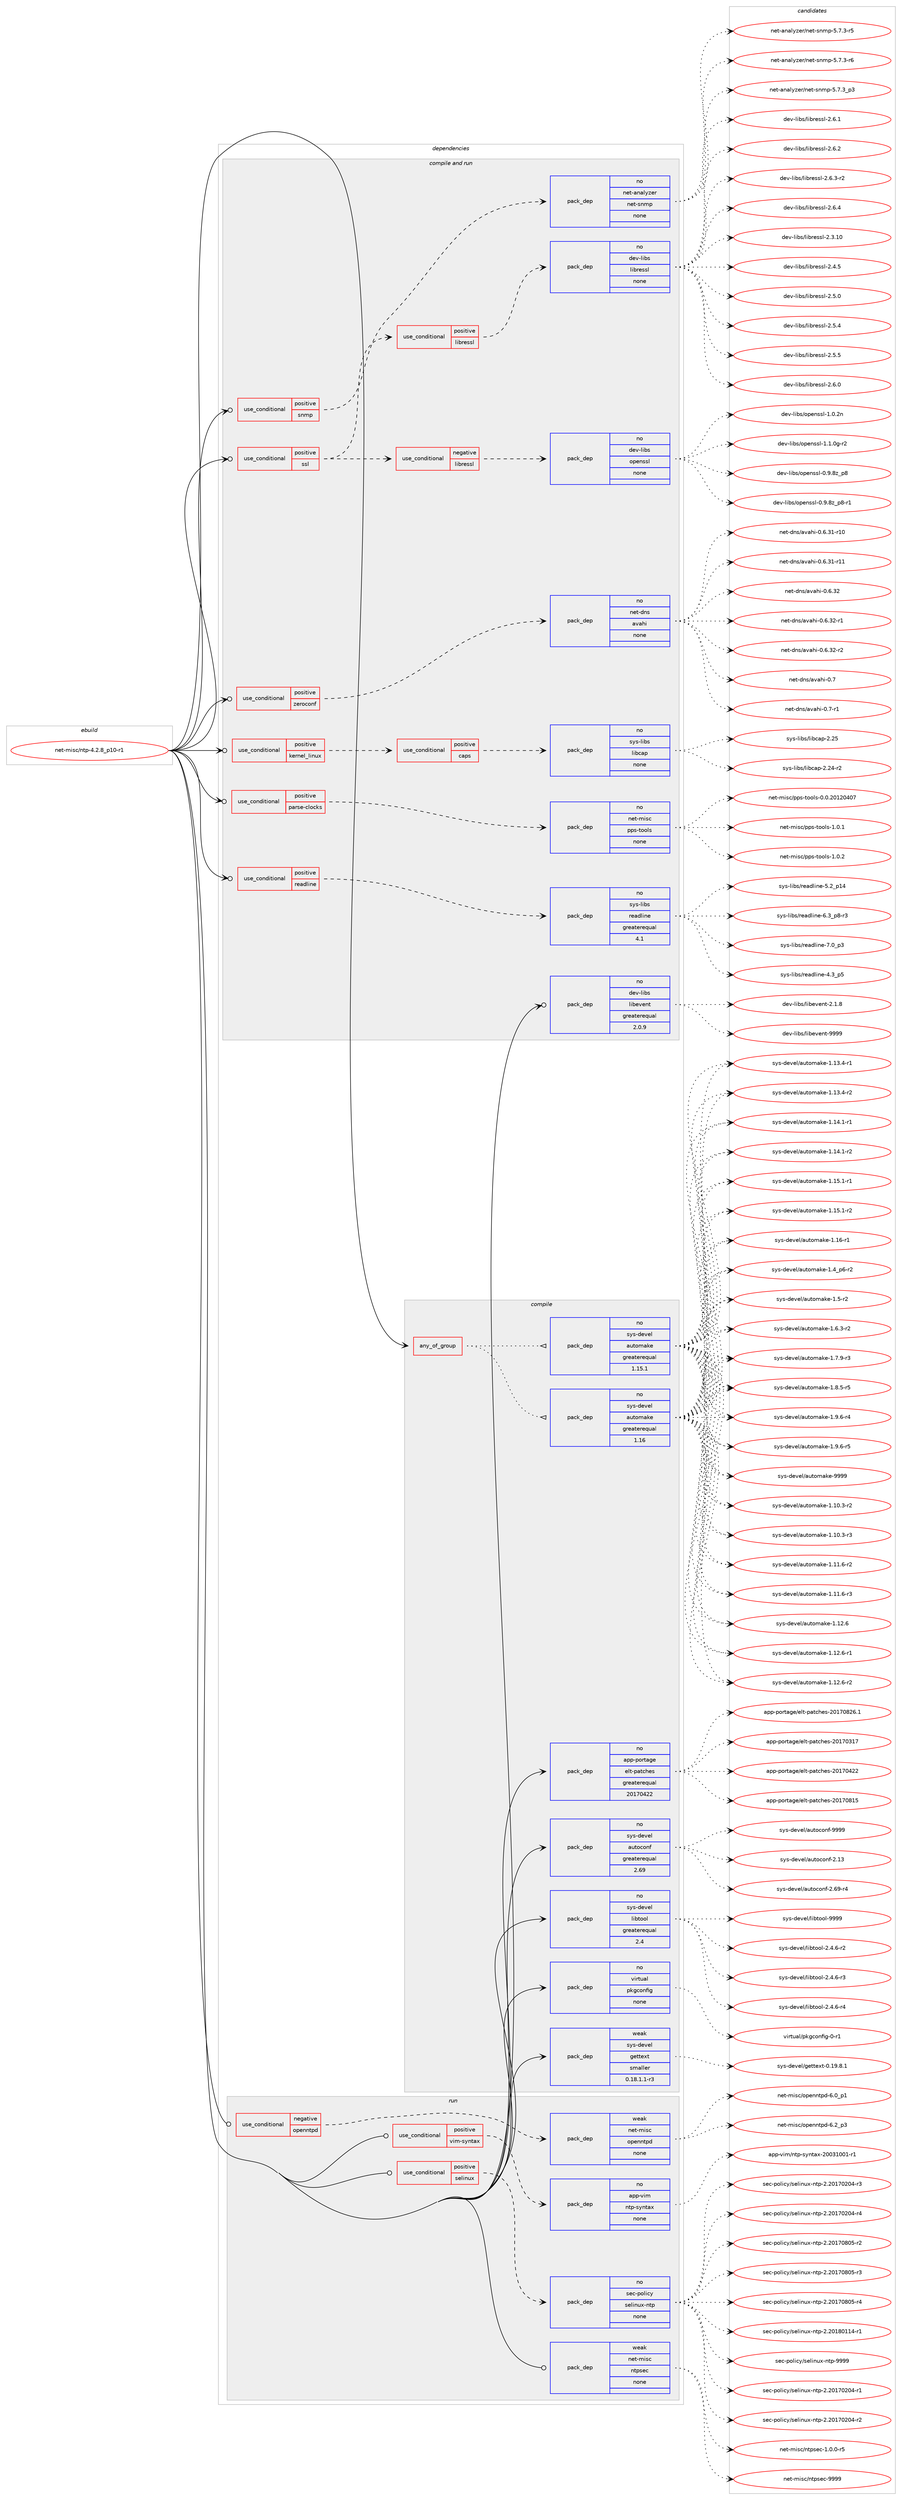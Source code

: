 digraph prolog {

# *************
# Graph options
# *************

newrank=true;
concentrate=true;
compound=true;
graph [rankdir=LR,fontname=Helvetica,fontsize=10,ranksep=1.5];#, ranksep=2.5, nodesep=0.2];
edge  [arrowhead=vee];
node  [fontname=Helvetica,fontsize=10];

# **********
# The ebuild
# **********

subgraph cluster_leftcol {
color=gray;
rank=same;
label=<<i>ebuild</i>>;
id [label="net-misc/ntp-4.2.8_p10-r1", color=red, width=4, href="../net-misc/ntp-4.2.8_p10-r1.svg"];
}

# ****************
# The dependencies
# ****************

subgraph cluster_midcol {
color=gray;
label=<<i>dependencies</i>>;
subgraph cluster_compile {
fillcolor="#eeeeee";
style=filled;
label=<<i>compile</i>>;
subgraph any6 {
dependency428 [label=<<TABLE BORDER="0" CELLBORDER="1" CELLSPACING="0" CELLPADDING="4"><TR><TD CELLPADDING="10">any_of_group</TD></TR></TABLE>>, shape=none, color=red];subgraph pack303 {
dependency429 [label=<<TABLE BORDER="0" CELLBORDER="1" CELLSPACING="0" CELLPADDING="4" WIDTH="220"><TR><TD ROWSPAN="6" CELLPADDING="30">pack_dep</TD></TR><TR><TD WIDTH="110">no</TD></TR><TR><TD>sys-devel</TD></TR><TR><TD>automake</TD></TR><TR><TD>greaterequal</TD></TR><TR><TD>1.16</TD></TR></TABLE>>, shape=none, color=blue];
}
dependency428:e -> dependency429:w [weight=20,style="dotted",arrowhead="oinv"];
subgraph pack304 {
dependency430 [label=<<TABLE BORDER="0" CELLBORDER="1" CELLSPACING="0" CELLPADDING="4" WIDTH="220"><TR><TD ROWSPAN="6" CELLPADDING="30">pack_dep</TD></TR><TR><TD WIDTH="110">no</TD></TR><TR><TD>sys-devel</TD></TR><TR><TD>automake</TD></TR><TR><TD>greaterequal</TD></TR><TR><TD>1.15.1</TD></TR></TABLE>>, shape=none, color=blue];
}
dependency428:e -> dependency430:w [weight=20,style="dotted",arrowhead="oinv"];
}
id:e -> dependency428:w [weight=20,style="solid",arrowhead="vee"];
subgraph pack305 {
dependency431 [label=<<TABLE BORDER="0" CELLBORDER="1" CELLSPACING="0" CELLPADDING="4" WIDTH="220"><TR><TD ROWSPAN="6" CELLPADDING="30">pack_dep</TD></TR><TR><TD WIDTH="110">no</TD></TR><TR><TD>app-portage</TD></TR><TR><TD>elt-patches</TD></TR><TR><TD>greaterequal</TD></TR><TR><TD>20170422</TD></TR></TABLE>>, shape=none, color=blue];
}
id:e -> dependency431:w [weight=20,style="solid",arrowhead="vee"];
subgraph pack306 {
dependency432 [label=<<TABLE BORDER="0" CELLBORDER="1" CELLSPACING="0" CELLPADDING="4" WIDTH="220"><TR><TD ROWSPAN="6" CELLPADDING="30">pack_dep</TD></TR><TR><TD WIDTH="110">no</TD></TR><TR><TD>sys-devel</TD></TR><TR><TD>autoconf</TD></TR><TR><TD>greaterequal</TD></TR><TR><TD>2.69</TD></TR></TABLE>>, shape=none, color=blue];
}
id:e -> dependency432:w [weight=20,style="solid",arrowhead="vee"];
subgraph pack307 {
dependency433 [label=<<TABLE BORDER="0" CELLBORDER="1" CELLSPACING="0" CELLPADDING="4" WIDTH="220"><TR><TD ROWSPAN="6" CELLPADDING="30">pack_dep</TD></TR><TR><TD WIDTH="110">no</TD></TR><TR><TD>sys-devel</TD></TR><TR><TD>libtool</TD></TR><TR><TD>greaterequal</TD></TR><TR><TD>2.4</TD></TR></TABLE>>, shape=none, color=blue];
}
id:e -> dependency433:w [weight=20,style="solid",arrowhead="vee"];
subgraph pack308 {
dependency434 [label=<<TABLE BORDER="0" CELLBORDER="1" CELLSPACING="0" CELLPADDING="4" WIDTH="220"><TR><TD ROWSPAN="6" CELLPADDING="30">pack_dep</TD></TR><TR><TD WIDTH="110">no</TD></TR><TR><TD>virtual</TD></TR><TR><TD>pkgconfig</TD></TR><TR><TD>none</TD></TR><TR><TD></TD></TR></TABLE>>, shape=none, color=blue];
}
id:e -> dependency434:w [weight=20,style="solid",arrowhead="vee"];
subgraph pack309 {
dependency435 [label=<<TABLE BORDER="0" CELLBORDER="1" CELLSPACING="0" CELLPADDING="4" WIDTH="220"><TR><TD ROWSPAN="6" CELLPADDING="30">pack_dep</TD></TR><TR><TD WIDTH="110">weak</TD></TR><TR><TD>sys-devel</TD></TR><TR><TD>gettext</TD></TR><TR><TD>smaller</TD></TR><TR><TD>0.18.1.1-r3</TD></TR></TABLE>>, shape=none, color=blue];
}
id:e -> dependency435:w [weight=20,style="solid",arrowhead="vee"];
}
subgraph cluster_compileandrun {
fillcolor="#eeeeee";
style=filled;
label=<<i>compile and run</i>>;
subgraph cond121 {
dependency436 [label=<<TABLE BORDER="0" CELLBORDER="1" CELLSPACING="0" CELLPADDING="4"><TR><TD ROWSPAN="3" CELLPADDING="10">use_conditional</TD></TR><TR><TD>positive</TD></TR><TR><TD>kernel_linux</TD></TR></TABLE>>, shape=none, color=red];
subgraph cond122 {
dependency437 [label=<<TABLE BORDER="0" CELLBORDER="1" CELLSPACING="0" CELLPADDING="4"><TR><TD ROWSPAN="3" CELLPADDING="10">use_conditional</TD></TR><TR><TD>positive</TD></TR><TR><TD>caps</TD></TR></TABLE>>, shape=none, color=red];
subgraph pack310 {
dependency438 [label=<<TABLE BORDER="0" CELLBORDER="1" CELLSPACING="0" CELLPADDING="4" WIDTH="220"><TR><TD ROWSPAN="6" CELLPADDING="30">pack_dep</TD></TR><TR><TD WIDTH="110">no</TD></TR><TR><TD>sys-libs</TD></TR><TR><TD>libcap</TD></TR><TR><TD>none</TD></TR><TR><TD></TD></TR></TABLE>>, shape=none, color=blue];
}
dependency437:e -> dependency438:w [weight=20,style="dashed",arrowhead="vee"];
}
dependency436:e -> dependency437:w [weight=20,style="dashed",arrowhead="vee"];
}
id:e -> dependency436:w [weight=20,style="solid",arrowhead="odotvee"];
subgraph cond123 {
dependency439 [label=<<TABLE BORDER="0" CELLBORDER="1" CELLSPACING="0" CELLPADDING="4"><TR><TD ROWSPAN="3" CELLPADDING="10">use_conditional</TD></TR><TR><TD>positive</TD></TR><TR><TD>parse-clocks</TD></TR></TABLE>>, shape=none, color=red];
subgraph pack311 {
dependency440 [label=<<TABLE BORDER="0" CELLBORDER="1" CELLSPACING="0" CELLPADDING="4" WIDTH="220"><TR><TD ROWSPAN="6" CELLPADDING="30">pack_dep</TD></TR><TR><TD WIDTH="110">no</TD></TR><TR><TD>net-misc</TD></TR><TR><TD>pps-tools</TD></TR><TR><TD>none</TD></TR><TR><TD></TD></TR></TABLE>>, shape=none, color=blue];
}
dependency439:e -> dependency440:w [weight=20,style="dashed",arrowhead="vee"];
}
id:e -> dependency439:w [weight=20,style="solid",arrowhead="odotvee"];
subgraph cond124 {
dependency441 [label=<<TABLE BORDER="0" CELLBORDER="1" CELLSPACING="0" CELLPADDING="4"><TR><TD ROWSPAN="3" CELLPADDING="10">use_conditional</TD></TR><TR><TD>positive</TD></TR><TR><TD>readline</TD></TR></TABLE>>, shape=none, color=red];
subgraph pack312 {
dependency442 [label=<<TABLE BORDER="0" CELLBORDER="1" CELLSPACING="0" CELLPADDING="4" WIDTH="220"><TR><TD ROWSPAN="6" CELLPADDING="30">pack_dep</TD></TR><TR><TD WIDTH="110">no</TD></TR><TR><TD>sys-libs</TD></TR><TR><TD>readline</TD></TR><TR><TD>greaterequal</TD></TR><TR><TD>4.1</TD></TR></TABLE>>, shape=none, color=blue];
}
dependency441:e -> dependency442:w [weight=20,style="dashed",arrowhead="vee"];
}
id:e -> dependency441:w [weight=20,style="solid",arrowhead="odotvee"];
subgraph cond125 {
dependency443 [label=<<TABLE BORDER="0" CELLBORDER="1" CELLSPACING="0" CELLPADDING="4"><TR><TD ROWSPAN="3" CELLPADDING="10">use_conditional</TD></TR><TR><TD>positive</TD></TR><TR><TD>snmp</TD></TR></TABLE>>, shape=none, color=red];
subgraph pack313 {
dependency444 [label=<<TABLE BORDER="0" CELLBORDER="1" CELLSPACING="0" CELLPADDING="4" WIDTH="220"><TR><TD ROWSPAN="6" CELLPADDING="30">pack_dep</TD></TR><TR><TD WIDTH="110">no</TD></TR><TR><TD>net-analyzer</TD></TR><TR><TD>net-snmp</TD></TR><TR><TD>none</TD></TR><TR><TD></TD></TR></TABLE>>, shape=none, color=blue];
}
dependency443:e -> dependency444:w [weight=20,style="dashed",arrowhead="vee"];
}
id:e -> dependency443:w [weight=20,style="solid",arrowhead="odotvee"];
subgraph cond126 {
dependency445 [label=<<TABLE BORDER="0" CELLBORDER="1" CELLSPACING="0" CELLPADDING="4"><TR><TD ROWSPAN="3" CELLPADDING="10">use_conditional</TD></TR><TR><TD>positive</TD></TR><TR><TD>ssl</TD></TR></TABLE>>, shape=none, color=red];
subgraph cond127 {
dependency446 [label=<<TABLE BORDER="0" CELLBORDER="1" CELLSPACING="0" CELLPADDING="4"><TR><TD ROWSPAN="3" CELLPADDING="10">use_conditional</TD></TR><TR><TD>negative</TD></TR><TR><TD>libressl</TD></TR></TABLE>>, shape=none, color=red];
subgraph pack314 {
dependency447 [label=<<TABLE BORDER="0" CELLBORDER="1" CELLSPACING="0" CELLPADDING="4" WIDTH="220"><TR><TD ROWSPAN="6" CELLPADDING="30">pack_dep</TD></TR><TR><TD WIDTH="110">no</TD></TR><TR><TD>dev-libs</TD></TR><TR><TD>openssl</TD></TR><TR><TD>none</TD></TR><TR><TD></TD></TR></TABLE>>, shape=none, color=blue];
}
dependency446:e -> dependency447:w [weight=20,style="dashed",arrowhead="vee"];
}
dependency445:e -> dependency446:w [weight=20,style="dashed",arrowhead="vee"];
subgraph cond128 {
dependency448 [label=<<TABLE BORDER="0" CELLBORDER="1" CELLSPACING="0" CELLPADDING="4"><TR><TD ROWSPAN="3" CELLPADDING="10">use_conditional</TD></TR><TR><TD>positive</TD></TR><TR><TD>libressl</TD></TR></TABLE>>, shape=none, color=red];
subgraph pack315 {
dependency449 [label=<<TABLE BORDER="0" CELLBORDER="1" CELLSPACING="0" CELLPADDING="4" WIDTH="220"><TR><TD ROWSPAN="6" CELLPADDING="30">pack_dep</TD></TR><TR><TD WIDTH="110">no</TD></TR><TR><TD>dev-libs</TD></TR><TR><TD>libressl</TD></TR><TR><TD>none</TD></TR><TR><TD></TD></TR></TABLE>>, shape=none, color=blue];
}
dependency448:e -> dependency449:w [weight=20,style="dashed",arrowhead="vee"];
}
dependency445:e -> dependency448:w [weight=20,style="dashed",arrowhead="vee"];
}
id:e -> dependency445:w [weight=20,style="solid",arrowhead="odotvee"];
subgraph cond129 {
dependency450 [label=<<TABLE BORDER="0" CELLBORDER="1" CELLSPACING="0" CELLPADDING="4"><TR><TD ROWSPAN="3" CELLPADDING="10">use_conditional</TD></TR><TR><TD>positive</TD></TR><TR><TD>zeroconf</TD></TR></TABLE>>, shape=none, color=red];
subgraph pack316 {
dependency451 [label=<<TABLE BORDER="0" CELLBORDER="1" CELLSPACING="0" CELLPADDING="4" WIDTH="220"><TR><TD ROWSPAN="6" CELLPADDING="30">pack_dep</TD></TR><TR><TD WIDTH="110">no</TD></TR><TR><TD>net-dns</TD></TR><TR><TD>avahi</TD></TR><TR><TD>none</TD></TR><TR><TD></TD></TR></TABLE>>, shape=none, color=blue];
}
dependency450:e -> dependency451:w [weight=20,style="dashed",arrowhead="vee"];
}
id:e -> dependency450:w [weight=20,style="solid",arrowhead="odotvee"];
subgraph pack317 {
dependency452 [label=<<TABLE BORDER="0" CELLBORDER="1" CELLSPACING="0" CELLPADDING="4" WIDTH="220"><TR><TD ROWSPAN="6" CELLPADDING="30">pack_dep</TD></TR><TR><TD WIDTH="110">no</TD></TR><TR><TD>dev-libs</TD></TR><TR><TD>libevent</TD></TR><TR><TD>greaterequal</TD></TR><TR><TD>2.0.9</TD></TR></TABLE>>, shape=none, color=blue];
}
id:e -> dependency452:w [weight=20,style="solid",arrowhead="odotvee"];
}
subgraph cluster_run {
fillcolor="#eeeeee";
style=filled;
label=<<i>run</i>>;
subgraph cond130 {
dependency453 [label=<<TABLE BORDER="0" CELLBORDER="1" CELLSPACING="0" CELLPADDING="4"><TR><TD ROWSPAN="3" CELLPADDING="10">use_conditional</TD></TR><TR><TD>negative</TD></TR><TR><TD>openntpd</TD></TR></TABLE>>, shape=none, color=red];
subgraph pack318 {
dependency454 [label=<<TABLE BORDER="0" CELLBORDER="1" CELLSPACING="0" CELLPADDING="4" WIDTH="220"><TR><TD ROWSPAN="6" CELLPADDING="30">pack_dep</TD></TR><TR><TD WIDTH="110">weak</TD></TR><TR><TD>net-misc</TD></TR><TR><TD>openntpd</TD></TR><TR><TD>none</TD></TR><TR><TD></TD></TR></TABLE>>, shape=none, color=blue];
}
dependency453:e -> dependency454:w [weight=20,style="dashed",arrowhead="vee"];
}
id:e -> dependency453:w [weight=20,style="solid",arrowhead="odot"];
subgraph cond131 {
dependency455 [label=<<TABLE BORDER="0" CELLBORDER="1" CELLSPACING="0" CELLPADDING="4"><TR><TD ROWSPAN="3" CELLPADDING="10">use_conditional</TD></TR><TR><TD>positive</TD></TR><TR><TD>selinux</TD></TR></TABLE>>, shape=none, color=red];
subgraph pack319 {
dependency456 [label=<<TABLE BORDER="0" CELLBORDER="1" CELLSPACING="0" CELLPADDING="4" WIDTH="220"><TR><TD ROWSPAN="6" CELLPADDING="30">pack_dep</TD></TR><TR><TD WIDTH="110">no</TD></TR><TR><TD>sec-policy</TD></TR><TR><TD>selinux-ntp</TD></TR><TR><TD>none</TD></TR><TR><TD></TD></TR></TABLE>>, shape=none, color=blue];
}
dependency455:e -> dependency456:w [weight=20,style="dashed",arrowhead="vee"];
}
id:e -> dependency455:w [weight=20,style="solid",arrowhead="odot"];
subgraph cond132 {
dependency457 [label=<<TABLE BORDER="0" CELLBORDER="1" CELLSPACING="0" CELLPADDING="4"><TR><TD ROWSPAN="3" CELLPADDING="10">use_conditional</TD></TR><TR><TD>positive</TD></TR><TR><TD>vim-syntax</TD></TR></TABLE>>, shape=none, color=red];
subgraph pack320 {
dependency458 [label=<<TABLE BORDER="0" CELLBORDER="1" CELLSPACING="0" CELLPADDING="4" WIDTH="220"><TR><TD ROWSPAN="6" CELLPADDING="30">pack_dep</TD></TR><TR><TD WIDTH="110">no</TD></TR><TR><TD>app-vim</TD></TR><TR><TD>ntp-syntax</TD></TR><TR><TD>none</TD></TR><TR><TD></TD></TR></TABLE>>, shape=none, color=blue];
}
dependency457:e -> dependency458:w [weight=20,style="dashed",arrowhead="vee"];
}
id:e -> dependency457:w [weight=20,style="solid",arrowhead="odot"];
subgraph pack321 {
dependency459 [label=<<TABLE BORDER="0" CELLBORDER="1" CELLSPACING="0" CELLPADDING="4" WIDTH="220"><TR><TD ROWSPAN="6" CELLPADDING="30">pack_dep</TD></TR><TR><TD WIDTH="110">weak</TD></TR><TR><TD>net-misc</TD></TR><TR><TD>ntpsec</TD></TR><TR><TD>none</TD></TR><TR><TD></TD></TR></TABLE>>, shape=none, color=blue];
}
id:e -> dependency459:w [weight=20,style="solid",arrowhead="odot"];
}
}

# **************
# The candidates
# **************

subgraph cluster_choices {
rank=same;
color=gray;
label=<<i>candidates</i>>;

subgraph choice303 {
color=black;
nodesep=1;
choice11512111545100101118101108479711711611110997107101454946494846514511450 [label="sys-devel/automake-1.10.3-r2", color=red, width=4,href="../sys-devel/automake-1.10.3-r2.svg"];
choice11512111545100101118101108479711711611110997107101454946494846514511451 [label="sys-devel/automake-1.10.3-r3", color=red, width=4,href="../sys-devel/automake-1.10.3-r3.svg"];
choice11512111545100101118101108479711711611110997107101454946494946544511450 [label="sys-devel/automake-1.11.6-r2", color=red, width=4,href="../sys-devel/automake-1.11.6-r2.svg"];
choice11512111545100101118101108479711711611110997107101454946494946544511451 [label="sys-devel/automake-1.11.6-r3", color=red, width=4,href="../sys-devel/automake-1.11.6-r3.svg"];
choice1151211154510010111810110847971171161111099710710145494649504654 [label="sys-devel/automake-1.12.6", color=red, width=4,href="../sys-devel/automake-1.12.6.svg"];
choice11512111545100101118101108479711711611110997107101454946495046544511449 [label="sys-devel/automake-1.12.6-r1", color=red, width=4,href="../sys-devel/automake-1.12.6-r1.svg"];
choice11512111545100101118101108479711711611110997107101454946495046544511450 [label="sys-devel/automake-1.12.6-r2", color=red, width=4,href="../sys-devel/automake-1.12.6-r2.svg"];
choice11512111545100101118101108479711711611110997107101454946495146524511449 [label="sys-devel/automake-1.13.4-r1", color=red, width=4,href="../sys-devel/automake-1.13.4-r1.svg"];
choice11512111545100101118101108479711711611110997107101454946495146524511450 [label="sys-devel/automake-1.13.4-r2", color=red, width=4,href="../sys-devel/automake-1.13.4-r2.svg"];
choice11512111545100101118101108479711711611110997107101454946495246494511449 [label="sys-devel/automake-1.14.1-r1", color=red, width=4,href="../sys-devel/automake-1.14.1-r1.svg"];
choice11512111545100101118101108479711711611110997107101454946495246494511450 [label="sys-devel/automake-1.14.1-r2", color=red, width=4,href="../sys-devel/automake-1.14.1-r2.svg"];
choice11512111545100101118101108479711711611110997107101454946495346494511449 [label="sys-devel/automake-1.15.1-r1", color=red, width=4,href="../sys-devel/automake-1.15.1-r1.svg"];
choice11512111545100101118101108479711711611110997107101454946495346494511450 [label="sys-devel/automake-1.15.1-r2", color=red, width=4,href="../sys-devel/automake-1.15.1-r2.svg"];
choice1151211154510010111810110847971171161111099710710145494649544511449 [label="sys-devel/automake-1.16-r1", color=red, width=4,href="../sys-devel/automake-1.16-r1.svg"];
choice115121115451001011181011084797117116111109971071014549465295112544511450 [label="sys-devel/automake-1.4_p6-r2", color=red, width=4,href="../sys-devel/automake-1.4_p6-r2.svg"];
choice11512111545100101118101108479711711611110997107101454946534511450 [label="sys-devel/automake-1.5-r2", color=red, width=4,href="../sys-devel/automake-1.5-r2.svg"];
choice115121115451001011181011084797117116111109971071014549465446514511450 [label="sys-devel/automake-1.6.3-r2", color=red, width=4,href="../sys-devel/automake-1.6.3-r2.svg"];
choice115121115451001011181011084797117116111109971071014549465546574511451 [label="sys-devel/automake-1.7.9-r3", color=red, width=4,href="../sys-devel/automake-1.7.9-r3.svg"];
choice115121115451001011181011084797117116111109971071014549465646534511453 [label="sys-devel/automake-1.8.5-r5", color=red, width=4,href="../sys-devel/automake-1.8.5-r5.svg"];
choice115121115451001011181011084797117116111109971071014549465746544511452 [label="sys-devel/automake-1.9.6-r4", color=red, width=4,href="../sys-devel/automake-1.9.6-r4.svg"];
choice115121115451001011181011084797117116111109971071014549465746544511453 [label="sys-devel/automake-1.9.6-r5", color=red, width=4,href="../sys-devel/automake-1.9.6-r5.svg"];
choice115121115451001011181011084797117116111109971071014557575757 [label="sys-devel/automake-9999", color=red, width=4,href="../sys-devel/automake-9999.svg"];
dependency429:e -> choice11512111545100101118101108479711711611110997107101454946494846514511450:w [style=dotted,weight="100"];
dependency429:e -> choice11512111545100101118101108479711711611110997107101454946494846514511451:w [style=dotted,weight="100"];
dependency429:e -> choice11512111545100101118101108479711711611110997107101454946494946544511450:w [style=dotted,weight="100"];
dependency429:e -> choice11512111545100101118101108479711711611110997107101454946494946544511451:w [style=dotted,weight="100"];
dependency429:e -> choice1151211154510010111810110847971171161111099710710145494649504654:w [style=dotted,weight="100"];
dependency429:e -> choice11512111545100101118101108479711711611110997107101454946495046544511449:w [style=dotted,weight="100"];
dependency429:e -> choice11512111545100101118101108479711711611110997107101454946495046544511450:w [style=dotted,weight="100"];
dependency429:e -> choice11512111545100101118101108479711711611110997107101454946495146524511449:w [style=dotted,weight="100"];
dependency429:e -> choice11512111545100101118101108479711711611110997107101454946495146524511450:w [style=dotted,weight="100"];
dependency429:e -> choice11512111545100101118101108479711711611110997107101454946495246494511449:w [style=dotted,weight="100"];
dependency429:e -> choice11512111545100101118101108479711711611110997107101454946495246494511450:w [style=dotted,weight="100"];
dependency429:e -> choice11512111545100101118101108479711711611110997107101454946495346494511449:w [style=dotted,weight="100"];
dependency429:e -> choice11512111545100101118101108479711711611110997107101454946495346494511450:w [style=dotted,weight="100"];
dependency429:e -> choice1151211154510010111810110847971171161111099710710145494649544511449:w [style=dotted,weight="100"];
dependency429:e -> choice115121115451001011181011084797117116111109971071014549465295112544511450:w [style=dotted,weight="100"];
dependency429:e -> choice11512111545100101118101108479711711611110997107101454946534511450:w [style=dotted,weight="100"];
dependency429:e -> choice115121115451001011181011084797117116111109971071014549465446514511450:w [style=dotted,weight="100"];
dependency429:e -> choice115121115451001011181011084797117116111109971071014549465546574511451:w [style=dotted,weight="100"];
dependency429:e -> choice115121115451001011181011084797117116111109971071014549465646534511453:w [style=dotted,weight="100"];
dependency429:e -> choice115121115451001011181011084797117116111109971071014549465746544511452:w [style=dotted,weight="100"];
dependency429:e -> choice115121115451001011181011084797117116111109971071014549465746544511453:w [style=dotted,weight="100"];
dependency429:e -> choice115121115451001011181011084797117116111109971071014557575757:w [style=dotted,weight="100"];
}
subgraph choice304 {
color=black;
nodesep=1;
choice11512111545100101118101108479711711611110997107101454946494846514511450 [label="sys-devel/automake-1.10.3-r2", color=red, width=4,href="../sys-devel/automake-1.10.3-r2.svg"];
choice11512111545100101118101108479711711611110997107101454946494846514511451 [label="sys-devel/automake-1.10.3-r3", color=red, width=4,href="../sys-devel/automake-1.10.3-r3.svg"];
choice11512111545100101118101108479711711611110997107101454946494946544511450 [label="sys-devel/automake-1.11.6-r2", color=red, width=4,href="../sys-devel/automake-1.11.6-r2.svg"];
choice11512111545100101118101108479711711611110997107101454946494946544511451 [label="sys-devel/automake-1.11.6-r3", color=red, width=4,href="../sys-devel/automake-1.11.6-r3.svg"];
choice1151211154510010111810110847971171161111099710710145494649504654 [label="sys-devel/automake-1.12.6", color=red, width=4,href="../sys-devel/automake-1.12.6.svg"];
choice11512111545100101118101108479711711611110997107101454946495046544511449 [label="sys-devel/automake-1.12.6-r1", color=red, width=4,href="../sys-devel/automake-1.12.6-r1.svg"];
choice11512111545100101118101108479711711611110997107101454946495046544511450 [label="sys-devel/automake-1.12.6-r2", color=red, width=4,href="../sys-devel/automake-1.12.6-r2.svg"];
choice11512111545100101118101108479711711611110997107101454946495146524511449 [label="sys-devel/automake-1.13.4-r1", color=red, width=4,href="../sys-devel/automake-1.13.4-r1.svg"];
choice11512111545100101118101108479711711611110997107101454946495146524511450 [label="sys-devel/automake-1.13.4-r2", color=red, width=4,href="../sys-devel/automake-1.13.4-r2.svg"];
choice11512111545100101118101108479711711611110997107101454946495246494511449 [label="sys-devel/automake-1.14.1-r1", color=red, width=4,href="../sys-devel/automake-1.14.1-r1.svg"];
choice11512111545100101118101108479711711611110997107101454946495246494511450 [label="sys-devel/automake-1.14.1-r2", color=red, width=4,href="../sys-devel/automake-1.14.1-r2.svg"];
choice11512111545100101118101108479711711611110997107101454946495346494511449 [label="sys-devel/automake-1.15.1-r1", color=red, width=4,href="../sys-devel/automake-1.15.1-r1.svg"];
choice11512111545100101118101108479711711611110997107101454946495346494511450 [label="sys-devel/automake-1.15.1-r2", color=red, width=4,href="../sys-devel/automake-1.15.1-r2.svg"];
choice1151211154510010111810110847971171161111099710710145494649544511449 [label="sys-devel/automake-1.16-r1", color=red, width=4,href="../sys-devel/automake-1.16-r1.svg"];
choice115121115451001011181011084797117116111109971071014549465295112544511450 [label="sys-devel/automake-1.4_p6-r2", color=red, width=4,href="../sys-devel/automake-1.4_p6-r2.svg"];
choice11512111545100101118101108479711711611110997107101454946534511450 [label="sys-devel/automake-1.5-r2", color=red, width=4,href="../sys-devel/automake-1.5-r2.svg"];
choice115121115451001011181011084797117116111109971071014549465446514511450 [label="sys-devel/automake-1.6.3-r2", color=red, width=4,href="../sys-devel/automake-1.6.3-r2.svg"];
choice115121115451001011181011084797117116111109971071014549465546574511451 [label="sys-devel/automake-1.7.9-r3", color=red, width=4,href="../sys-devel/automake-1.7.9-r3.svg"];
choice115121115451001011181011084797117116111109971071014549465646534511453 [label="sys-devel/automake-1.8.5-r5", color=red, width=4,href="../sys-devel/automake-1.8.5-r5.svg"];
choice115121115451001011181011084797117116111109971071014549465746544511452 [label="sys-devel/automake-1.9.6-r4", color=red, width=4,href="../sys-devel/automake-1.9.6-r4.svg"];
choice115121115451001011181011084797117116111109971071014549465746544511453 [label="sys-devel/automake-1.9.6-r5", color=red, width=4,href="../sys-devel/automake-1.9.6-r5.svg"];
choice115121115451001011181011084797117116111109971071014557575757 [label="sys-devel/automake-9999", color=red, width=4,href="../sys-devel/automake-9999.svg"];
dependency430:e -> choice11512111545100101118101108479711711611110997107101454946494846514511450:w [style=dotted,weight="100"];
dependency430:e -> choice11512111545100101118101108479711711611110997107101454946494846514511451:w [style=dotted,weight="100"];
dependency430:e -> choice11512111545100101118101108479711711611110997107101454946494946544511450:w [style=dotted,weight="100"];
dependency430:e -> choice11512111545100101118101108479711711611110997107101454946494946544511451:w [style=dotted,weight="100"];
dependency430:e -> choice1151211154510010111810110847971171161111099710710145494649504654:w [style=dotted,weight="100"];
dependency430:e -> choice11512111545100101118101108479711711611110997107101454946495046544511449:w [style=dotted,weight="100"];
dependency430:e -> choice11512111545100101118101108479711711611110997107101454946495046544511450:w [style=dotted,weight="100"];
dependency430:e -> choice11512111545100101118101108479711711611110997107101454946495146524511449:w [style=dotted,weight="100"];
dependency430:e -> choice11512111545100101118101108479711711611110997107101454946495146524511450:w [style=dotted,weight="100"];
dependency430:e -> choice11512111545100101118101108479711711611110997107101454946495246494511449:w [style=dotted,weight="100"];
dependency430:e -> choice11512111545100101118101108479711711611110997107101454946495246494511450:w [style=dotted,weight="100"];
dependency430:e -> choice11512111545100101118101108479711711611110997107101454946495346494511449:w [style=dotted,weight="100"];
dependency430:e -> choice11512111545100101118101108479711711611110997107101454946495346494511450:w [style=dotted,weight="100"];
dependency430:e -> choice1151211154510010111810110847971171161111099710710145494649544511449:w [style=dotted,weight="100"];
dependency430:e -> choice115121115451001011181011084797117116111109971071014549465295112544511450:w [style=dotted,weight="100"];
dependency430:e -> choice11512111545100101118101108479711711611110997107101454946534511450:w [style=dotted,weight="100"];
dependency430:e -> choice115121115451001011181011084797117116111109971071014549465446514511450:w [style=dotted,weight="100"];
dependency430:e -> choice115121115451001011181011084797117116111109971071014549465546574511451:w [style=dotted,weight="100"];
dependency430:e -> choice115121115451001011181011084797117116111109971071014549465646534511453:w [style=dotted,weight="100"];
dependency430:e -> choice115121115451001011181011084797117116111109971071014549465746544511452:w [style=dotted,weight="100"];
dependency430:e -> choice115121115451001011181011084797117116111109971071014549465746544511453:w [style=dotted,weight="100"];
dependency430:e -> choice115121115451001011181011084797117116111109971071014557575757:w [style=dotted,weight="100"];
}
subgraph choice305 {
color=black;
nodesep=1;
choice97112112451121111141169710310147101108116451129711699104101115455048495548514955 [label="app-portage/elt-patches-20170317", color=red, width=4,href="../app-portage/elt-patches-20170317.svg"];
choice97112112451121111141169710310147101108116451129711699104101115455048495548525050 [label="app-portage/elt-patches-20170422", color=red, width=4,href="../app-portage/elt-patches-20170422.svg"];
choice97112112451121111141169710310147101108116451129711699104101115455048495548564953 [label="app-portage/elt-patches-20170815", color=red, width=4,href="../app-portage/elt-patches-20170815.svg"];
choice971121124511211111411697103101471011081164511297116991041011154550484955485650544649 [label="app-portage/elt-patches-20170826.1", color=red, width=4,href="../app-portage/elt-patches-20170826.1.svg"];
dependency431:e -> choice97112112451121111141169710310147101108116451129711699104101115455048495548514955:w [style=dotted,weight="100"];
dependency431:e -> choice97112112451121111141169710310147101108116451129711699104101115455048495548525050:w [style=dotted,weight="100"];
dependency431:e -> choice97112112451121111141169710310147101108116451129711699104101115455048495548564953:w [style=dotted,weight="100"];
dependency431:e -> choice971121124511211111411697103101471011081164511297116991041011154550484955485650544649:w [style=dotted,weight="100"];
}
subgraph choice306 {
color=black;
nodesep=1;
choice115121115451001011181011084797117116111991111101024550464951 [label="sys-devel/autoconf-2.13", color=red, width=4,href="../sys-devel/autoconf-2.13.svg"];
choice1151211154510010111810110847971171161119911111010245504654574511452 [label="sys-devel/autoconf-2.69-r4", color=red, width=4,href="../sys-devel/autoconf-2.69-r4.svg"];
choice115121115451001011181011084797117116111991111101024557575757 [label="sys-devel/autoconf-9999", color=red, width=4,href="../sys-devel/autoconf-9999.svg"];
dependency432:e -> choice115121115451001011181011084797117116111991111101024550464951:w [style=dotted,weight="100"];
dependency432:e -> choice1151211154510010111810110847971171161119911111010245504654574511452:w [style=dotted,weight="100"];
dependency432:e -> choice115121115451001011181011084797117116111991111101024557575757:w [style=dotted,weight="100"];
}
subgraph choice307 {
color=black;
nodesep=1;
choice1151211154510010111810110847108105981161111111084550465246544511450 [label="sys-devel/libtool-2.4.6-r2", color=red, width=4,href="../sys-devel/libtool-2.4.6-r2.svg"];
choice1151211154510010111810110847108105981161111111084550465246544511451 [label="sys-devel/libtool-2.4.6-r3", color=red, width=4,href="../sys-devel/libtool-2.4.6-r3.svg"];
choice1151211154510010111810110847108105981161111111084550465246544511452 [label="sys-devel/libtool-2.4.6-r4", color=red, width=4,href="../sys-devel/libtool-2.4.6-r4.svg"];
choice1151211154510010111810110847108105981161111111084557575757 [label="sys-devel/libtool-9999", color=red, width=4,href="../sys-devel/libtool-9999.svg"];
dependency433:e -> choice1151211154510010111810110847108105981161111111084550465246544511450:w [style=dotted,weight="100"];
dependency433:e -> choice1151211154510010111810110847108105981161111111084550465246544511451:w [style=dotted,weight="100"];
dependency433:e -> choice1151211154510010111810110847108105981161111111084550465246544511452:w [style=dotted,weight="100"];
dependency433:e -> choice1151211154510010111810110847108105981161111111084557575757:w [style=dotted,weight="100"];
}
subgraph choice308 {
color=black;
nodesep=1;
choice11810511411611797108471121071039911111010210510345484511449 [label="virtual/pkgconfig-0-r1", color=red, width=4,href="../virtual/pkgconfig-0-r1.svg"];
dependency434:e -> choice11810511411611797108471121071039911111010210510345484511449:w [style=dotted,weight="100"];
}
subgraph choice309 {
color=black;
nodesep=1;
choice1151211154510010111810110847103101116116101120116454846495746564649 [label="sys-devel/gettext-0.19.8.1", color=red, width=4,href="../sys-devel/gettext-0.19.8.1.svg"];
dependency435:e -> choice1151211154510010111810110847103101116116101120116454846495746564649:w [style=dotted,weight="100"];
}
subgraph choice310 {
color=black;
nodesep=1;
choice11512111545108105981154710810598999711245504650524511450 [label="sys-libs/libcap-2.24-r2", color=red, width=4,href="../sys-libs/libcap-2.24-r2.svg"];
choice1151211154510810598115471081059899971124550465053 [label="sys-libs/libcap-2.25", color=red, width=4,href="../sys-libs/libcap-2.25.svg"];
dependency438:e -> choice11512111545108105981154710810598999711245504650524511450:w [style=dotted,weight="100"];
dependency438:e -> choice1151211154510810598115471081059899971124550465053:w [style=dotted,weight="100"];
}
subgraph choice311 {
color=black;
nodesep=1;
choice1101011164510910511599471121121154511611111110811545484648465048495048524855 [label="net-misc/pps-tools-0.0.20120407", color=red, width=4,href="../net-misc/pps-tools-0.0.20120407.svg"];
choice11010111645109105115994711211211545116111111108115454946484649 [label="net-misc/pps-tools-1.0.1", color=red, width=4,href="../net-misc/pps-tools-1.0.1.svg"];
choice11010111645109105115994711211211545116111111108115454946484650 [label="net-misc/pps-tools-1.0.2", color=red, width=4,href="../net-misc/pps-tools-1.0.2.svg"];
dependency440:e -> choice1101011164510910511599471121121154511611111110811545484648465048495048524855:w [style=dotted,weight="100"];
dependency440:e -> choice11010111645109105115994711211211545116111111108115454946484649:w [style=dotted,weight="100"];
dependency440:e -> choice11010111645109105115994711211211545116111111108115454946484650:w [style=dotted,weight="100"];
}
subgraph choice312 {
color=black;
nodesep=1;
choice11512111545108105981154711410197100108105110101455246519511253 [label="sys-libs/readline-4.3_p5", color=red, width=4,href="../sys-libs/readline-4.3_p5.svg"];
choice1151211154510810598115471141019710010810511010145534650951124952 [label="sys-libs/readline-5.2_p14", color=red, width=4,href="../sys-libs/readline-5.2_p14.svg"];
choice115121115451081059811547114101971001081051101014554465195112564511451 [label="sys-libs/readline-6.3_p8-r3", color=red, width=4,href="../sys-libs/readline-6.3_p8-r3.svg"];
choice11512111545108105981154711410197100108105110101455546489511251 [label="sys-libs/readline-7.0_p3", color=red, width=4,href="../sys-libs/readline-7.0_p3.svg"];
dependency442:e -> choice11512111545108105981154711410197100108105110101455246519511253:w [style=dotted,weight="100"];
dependency442:e -> choice1151211154510810598115471141019710010810511010145534650951124952:w [style=dotted,weight="100"];
dependency442:e -> choice115121115451081059811547114101971001081051101014554465195112564511451:w [style=dotted,weight="100"];
dependency442:e -> choice11512111545108105981154711410197100108105110101455546489511251:w [style=dotted,weight="100"];
}
subgraph choice313 {
color=black;
nodesep=1;
choice11010111645971109710812112210111447110101116451151101091124553465546514511453 [label="net-analyzer/net-snmp-5.7.3-r5", color=red, width=4,href="../net-analyzer/net-snmp-5.7.3-r5.svg"];
choice11010111645971109710812112210111447110101116451151101091124553465546514511454 [label="net-analyzer/net-snmp-5.7.3-r6", color=red, width=4,href="../net-analyzer/net-snmp-5.7.3-r6.svg"];
choice11010111645971109710812112210111447110101116451151101091124553465546519511251 [label="net-analyzer/net-snmp-5.7.3_p3", color=red, width=4,href="../net-analyzer/net-snmp-5.7.3_p3.svg"];
dependency444:e -> choice11010111645971109710812112210111447110101116451151101091124553465546514511453:w [style=dotted,weight="100"];
dependency444:e -> choice11010111645971109710812112210111447110101116451151101091124553465546514511454:w [style=dotted,weight="100"];
dependency444:e -> choice11010111645971109710812112210111447110101116451151101091124553465546519511251:w [style=dotted,weight="100"];
}
subgraph choice314 {
color=black;
nodesep=1;
choice1001011184510810598115471111121011101151151084548465746561229511256 [label="dev-libs/openssl-0.9.8z_p8", color=red, width=4,href="../dev-libs/openssl-0.9.8z_p8.svg"];
choice10010111845108105981154711111210111011511510845484657465612295112564511449 [label="dev-libs/openssl-0.9.8z_p8-r1", color=red, width=4,href="../dev-libs/openssl-0.9.8z_p8-r1.svg"];
choice100101118451081059811547111112101110115115108454946484650110 [label="dev-libs/openssl-1.0.2n", color=red, width=4,href="../dev-libs/openssl-1.0.2n.svg"];
choice1001011184510810598115471111121011101151151084549464946481034511450 [label="dev-libs/openssl-1.1.0g-r2", color=red, width=4,href="../dev-libs/openssl-1.1.0g-r2.svg"];
dependency447:e -> choice1001011184510810598115471111121011101151151084548465746561229511256:w [style=dotted,weight="100"];
dependency447:e -> choice10010111845108105981154711111210111011511510845484657465612295112564511449:w [style=dotted,weight="100"];
dependency447:e -> choice100101118451081059811547111112101110115115108454946484650110:w [style=dotted,weight="100"];
dependency447:e -> choice1001011184510810598115471111121011101151151084549464946481034511450:w [style=dotted,weight="100"];
}
subgraph choice315 {
color=black;
nodesep=1;
choice1001011184510810598115471081059811410111511510845504651464948 [label="dev-libs/libressl-2.3.10", color=red, width=4,href="../dev-libs/libressl-2.3.10.svg"];
choice10010111845108105981154710810598114101115115108455046524653 [label="dev-libs/libressl-2.4.5", color=red, width=4,href="../dev-libs/libressl-2.4.5.svg"];
choice10010111845108105981154710810598114101115115108455046534648 [label="dev-libs/libressl-2.5.0", color=red, width=4,href="../dev-libs/libressl-2.5.0.svg"];
choice10010111845108105981154710810598114101115115108455046534652 [label="dev-libs/libressl-2.5.4", color=red, width=4,href="../dev-libs/libressl-2.5.4.svg"];
choice10010111845108105981154710810598114101115115108455046534653 [label="dev-libs/libressl-2.5.5", color=red, width=4,href="../dev-libs/libressl-2.5.5.svg"];
choice10010111845108105981154710810598114101115115108455046544648 [label="dev-libs/libressl-2.6.0", color=red, width=4,href="../dev-libs/libressl-2.6.0.svg"];
choice10010111845108105981154710810598114101115115108455046544649 [label="dev-libs/libressl-2.6.1", color=red, width=4,href="../dev-libs/libressl-2.6.1.svg"];
choice10010111845108105981154710810598114101115115108455046544650 [label="dev-libs/libressl-2.6.2", color=red, width=4,href="../dev-libs/libressl-2.6.2.svg"];
choice100101118451081059811547108105981141011151151084550465446514511450 [label="dev-libs/libressl-2.6.3-r2", color=red, width=4,href="../dev-libs/libressl-2.6.3-r2.svg"];
choice10010111845108105981154710810598114101115115108455046544652 [label="dev-libs/libressl-2.6.4", color=red, width=4,href="../dev-libs/libressl-2.6.4.svg"];
dependency449:e -> choice1001011184510810598115471081059811410111511510845504651464948:w [style=dotted,weight="100"];
dependency449:e -> choice10010111845108105981154710810598114101115115108455046524653:w [style=dotted,weight="100"];
dependency449:e -> choice10010111845108105981154710810598114101115115108455046534648:w [style=dotted,weight="100"];
dependency449:e -> choice10010111845108105981154710810598114101115115108455046534652:w [style=dotted,weight="100"];
dependency449:e -> choice10010111845108105981154710810598114101115115108455046534653:w [style=dotted,weight="100"];
dependency449:e -> choice10010111845108105981154710810598114101115115108455046544648:w [style=dotted,weight="100"];
dependency449:e -> choice10010111845108105981154710810598114101115115108455046544649:w [style=dotted,weight="100"];
dependency449:e -> choice10010111845108105981154710810598114101115115108455046544650:w [style=dotted,weight="100"];
dependency449:e -> choice100101118451081059811547108105981141011151151084550465446514511450:w [style=dotted,weight="100"];
dependency449:e -> choice10010111845108105981154710810598114101115115108455046544652:w [style=dotted,weight="100"];
}
subgraph choice316 {
color=black;
nodesep=1;
choice1101011164510011011547971189710410545484654465149451144948 [label="net-dns/avahi-0.6.31-r10", color=red, width=4,href="../net-dns/avahi-0.6.31-r10.svg"];
choice1101011164510011011547971189710410545484654465149451144949 [label="net-dns/avahi-0.6.31-r11", color=red, width=4,href="../net-dns/avahi-0.6.31-r11.svg"];
choice1101011164510011011547971189710410545484654465150 [label="net-dns/avahi-0.6.32", color=red, width=4,href="../net-dns/avahi-0.6.32.svg"];
choice11010111645100110115479711897104105454846544651504511449 [label="net-dns/avahi-0.6.32-r1", color=red, width=4,href="../net-dns/avahi-0.6.32-r1.svg"];
choice11010111645100110115479711897104105454846544651504511450 [label="net-dns/avahi-0.6.32-r2", color=red, width=4,href="../net-dns/avahi-0.6.32-r2.svg"];
choice1101011164510011011547971189710410545484655 [label="net-dns/avahi-0.7", color=red, width=4,href="../net-dns/avahi-0.7.svg"];
choice11010111645100110115479711897104105454846554511449 [label="net-dns/avahi-0.7-r1", color=red, width=4,href="../net-dns/avahi-0.7-r1.svg"];
dependency451:e -> choice1101011164510011011547971189710410545484654465149451144948:w [style=dotted,weight="100"];
dependency451:e -> choice1101011164510011011547971189710410545484654465149451144949:w [style=dotted,weight="100"];
dependency451:e -> choice1101011164510011011547971189710410545484654465150:w [style=dotted,weight="100"];
dependency451:e -> choice11010111645100110115479711897104105454846544651504511449:w [style=dotted,weight="100"];
dependency451:e -> choice11010111645100110115479711897104105454846544651504511450:w [style=dotted,weight="100"];
dependency451:e -> choice1101011164510011011547971189710410545484655:w [style=dotted,weight="100"];
dependency451:e -> choice11010111645100110115479711897104105454846554511449:w [style=dotted,weight="100"];
}
subgraph choice317 {
color=black;
nodesep=1;
choice10010111845108105981154710810598101118101110116455046494656 [label="dev-libs/libevent-2.1.8", color=red, width=4,href="../dev-libs/libevent-2.1.8.svg"];
choice100101118451081059811547108105981011181011101164557575757 [label="dev-libs/libevent-9999", color=red, width=4,href="../dev-libs/libevent-9999.svg"];
dependency452:e -> choice10010111845108105981154710810598101118101110116455046494656:w [style=dotted,weight="100"];
dependency452:e -> choice100101118451081059811547108105981011181011101164557575757:w [style=dotted,weight="100"];
}
subgraph choice318 {
color=black;
nodesep=1;
choice110101116451091051159947111112101110110116112100455446489511249 [label="net-misc/openntpd-6.0_p1", color=red, width=4,href="../net-misc/openntpd-6.0_p1.svg"];
choice110101116451091051159947111112101110110116112100455446509511251 [label="net-misc/openntpd-6.2_p3", color=red, width=4,href="../net-misc/openntpd-6.2_p3.svg"];
dependency454:e -> choice110101116451091051159947111112101110110116112100455446489511249:w [style=dotted,weight="100"];
dependency454:e -> choice110101116451091051159947111112101110110116112100455446509511251:w [style=dotted,weight="100"];
}
subgraph choice319 {
color=black;
nodesep=1;
choice115101994511211110810599121471151011081051101171204511011611245504650484955485048524511449 [label="sec-policy/selinux-ntp-2.20170204-r1", color=red, width=4,href="../sec-policy/selinux-ntp-2.20170204-r1.svg"];
choice115101994511211110810599121471151011081051101171204511011611245504650484955485048524511450 [label="sec-policy/selinux-ntp-2.20170204-r2", color=red, width=4,href="../sec-policy/selinux-ntp-2.20170204-r2.svg"];
choice115101994511211110810599121471151011081051101171204511011611245504650484955485048524511451 [label="sec-policy/selinux-ntp-2.20170204-r3", color=red, width=4,href="../sec-policy/selinux-ntp-2.20170204-r3.svg"];
choice115101994511211110810599121471151011081051101171204511011611245504650484955485048524511452 [label="sec-policy/selinux-ntp-2.20170204-r4", color=red, width=4,href="../sec-policy/selinux-ntp-2.20170204-r4.svg"];
choice115101994511211110810599121471151011081051101171204511011611245504650484955485648534511450 [label="sec-policy/selinux-ntp-2.20170805-r2", color=red, width=4,href="../sec-policy/selinux-ntp-2.20170805-r2.svg"];
choice115101994511211110810599121471151011081051101171204511011611245504650484955485648534511451 [label="sec-policy/selinux-ntp-2.20170805-r3", color=red, width=4,href="../sec-policy/selinux-ntp-2.20170805-r3.svg"];
choice115101994511211110810599121471151011081051101171204511011611245504650484955485648534511452 [label="sec-policy/selinux-ntp-2.20170805-r4", color=red, width=4,href="../sec-policy/selinux-ntp-2.20170805-r4.svg"];
choice115101994511211110810599121471151011081051101171204511011611245504650484956484949524511449 [label="sec-policy/selinux-ntp-2.20180114-r1", color=red, width=4,href="../sec-policy/selinux-ntp-2.20180114-r1.svg"];
choice11510199451121111081059912147115101108105110117120451101161124557575757 [label="sec-policy/selinux-ntp-9999", color=red, width=4,href="../sec-policy/selinux-ntp-9999.svg"];
dependency456:e -> choice115101994511211110810599121471151011081051101171204511011611245504650484955485048524511449:w [style=dotted,weight="100"];
dependency456:e -> choice115101994511211110810599121471151011081051101171204511011611245504650484955485048524511450:w [style=dotted,weight="100"];
dependency456:e -> choice115101994511211110810599121471151011081051101171204511011611245504650484955485048524511451:w [style=dotted,weight="100"];
dependency456:e -> choice115101994511211110810599121471151011081051101171204511011611245504650484955485048524511452:w [style=dotted,weight="100"];
dependency456:e -> choice115101994511211110810599121471151011081051101171204511011611245504650484955485648534511450:w [style=dotted,weight="100"];
dependency456:e -> choice115101994511211110810599121471151011081051101171204511011611245504650484955485648534511451:w [style=dotted,weight="100"];
dependency456:e -> choice115101994511211110810599121471151011081051101171204511011611245504650484955485648534511452:w [style=dotted,weight="100"];
dependency456:e -> choice115101994511211110810599121471151011081051101171204511011611245504650484956484949524511449:w [style=dotted,weight="100"];
dependency456:e -> choice11510199451121111081059912147115101108105110117120451101161124557575757:w [style=dotted,weight="100"];
}
subgraph choice320 {
color=black;
nodesep=1;
choice97112112451181051094711011611245115121110116971204550484851494848494511449 [label="app-vim/ntp-syntax-20031001-r1", color=red, width=4,href="../app-vim/ntp-syntax-20031001-r1.svg"];
dependency458:e -> choice97112112451181051094711011611245115121110116971204550484851494848494511449:w [style=dotted,weight="100"];
}
subgraph choice321 {
color=black;
nodesep=1;
choice110101116451091051159947110116112115101994549464846484511453 [label="net-misc/ntpsec-1.0.0-r5", color=red, width=4,href="../net-misc/ntpsec-1.0.0-r5.svg"];
choice110101116451091051159947110116112115101994557575757 [label="net-misc/ntpsec-9999", color=red, width=4,href="../net-misc/ntpsec-9999.svg"];
dependency459:e -> choice110101116451091051159947110116112115101994549464846484511453:w [style=dotted,weight="100"];
dependency459:e -> choice110101116451091051159947110116112115101994557575757:w [style=dotted,weight="100"];
}
}

}
